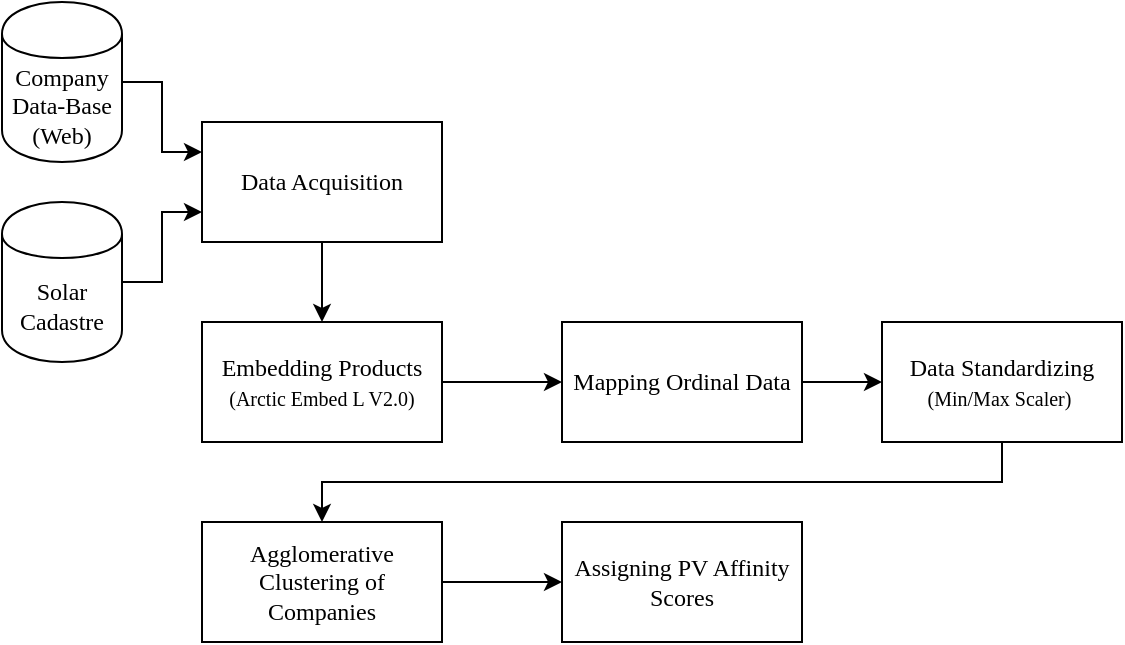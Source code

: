 <mxfile version="26.1.3">
  <diagram name="Page-1" id="2YBvvXClWsGukQMizWep">
    <mxGraphModel dx="989" dy="548" grid="1" gridSize="10" guides="1" tooltips="1" connect="1" arrows="1" fold="1" page="1" pageScale="1" pageWidth="850" pageHeight="1100" math="0" shadow="0">
      <root>
        <mxCell id="0" />
        <mxCell id="1" parent="0" />
        <mxCell id="4zu3oJTmtso76oh-K1po-4" style="edgeStyle=orthogonalEdgeStyle;rounded=0;orthogonalLoop=1;jettySize=auto;html=1;entryX=0;entryY=0.25;entryDx=0;entryDy=0;fontFamily=Lucida Console;" edge="1" parent="1" source="4zu3oJTmtso76oh-K1po-1" target="4zu3oJTmtso76oh-K1po-3">
          <mxGeometry relative="1" as="geometry" />
        </mxCell>
        <mxCell id="4zu3oJTmtso76oh-K1po-1" value="Company Data-Base (Web)" style="shape=cylinder;whiteSpace=wrap;html=1;boundedLbl=1;backgroundOutline=1;fontFamily=Lucida Console;" vertex="1" parent="1">
          <mxGeometry x="40" y="40" width="60" height="80" as="geometry" />
        </mxCell>
        <mxCell id="4zu3oJTmtso76oh-K1po-5" style="edgeStyle=orthogonalEdgeStyle;rounded=0;orthogonalLoop=1;jettySize=auto;html=1;entryX=0;entryY=0.75;entryDx=0;entryDy=0;fontFamily=Lucida Console;" edge="1" parent="1" source="4zu3oJTmtso76oh-K1po-2" target="4zu3oJTmtso76oh-K1po-3">
          <mxGeometry relative="1" as="geometry" />
        </mxCell>
        <mxCell id="4zu3oJTmtso76oh-K1po-2" value="Solar Cadastre" style="shape=cylinder;whiteSpace=wrap;html=1;boundedLbl=1;backgroundOutline=1;fontFamily=Lucida Console;" vertex="1" parent="1">
          <mxGeometry x="40" y="140" width="60" height="80" as="geometry" />
        </mxCell>
        <mxCell id="4zu3oJTmtso76oh-K1po-7" value="" style="edgeStyle=orthogonalEdgeStyle;rounded=0;orthogonalLoop=1;jettySize=auto;html=1;fontFamily=Lucida Console;" edge="1" parent="1" source="4zu3oJTmtso76oh-K1po-3" target="4zu3oJTmtso76oh-K1po-6">
          <mxGeometry relative="1" as="geometry" />
        </mxCell>
        <mxCell id="4zu3oJTmtso76oh-K1po-3" value="Data Acquisition" style="rounded=0;whiteSpace=wrap;html=1;fontFamily=Lucida Console;" vertex="1" parent="1">
          <mxGeometry x="140" y="100" width="120" height="60" as="geometry" />
        </mxCell>
        <mxCell id="4zu3oJTmtso76oh-K1po-10" value="" style="edgeStyle=orthogonalEdgeStyle;rounded=0;orthogonalLoop=1;jettySize=auto;html=1;fontFamily=Lucida Console;" edge="1" parent="1" source="4zu3oJTmtso76oh-K1po-6" target="4zu3oJTmtso76oh-K1po-9">
          <mxGeometry relative="1" as="geometry" />
        </mxCell>
        <mxCell id="4zu3oJTmtso76oh-K1po-6" value="Embedding Products&lt;div&gt;&lt;font style=&quot;font-size: 10px;&quot;&gt;(Arctic Embed L V2.0)&lt;/font&gt;&lt;/div&gt;" style="rounded=0;whiteSpace=wrap;html=1;fontFamily=Lucida Console;" vertex="1" parent="1">
          <mxGeometry x="140" y="200" width="120" height="60" as="geometry" />
        </mxCell>
        <mxCell id="4zu3oJTmtso76oh-K1po-13" value="" style="edgeStyle=orthogonalEdgeStyle;rounded=0;orthogonalLoop=1;jettySize=auto;html=1;exitX=0.5;exitY=1;exitDx=0;exitDy=0;fontFamily=Lucida Console;" edge="1" parent="1" source="4zu3oJTmtso76oh-K1po-14" target="4zu3oJTmtso76oh-K1po-12">
          <mxGeometry relative="1" as="geometry">
            <Array as="points">
              <mxPoint x="540" y="280" />
              <mxPoint x="200" y="280" />
            </Array>
          </mxGeometry>
        </mxCell>
        <mxCell id="4zu3oJTmtso76oh-K1po-15" value="" style="edgeStyle=orthogonalEdgeStyle;rounded=0;orthogonalLoop=1;jettySize=auto;html=1;fontFamily=Lucida Console;" edge="1" parent="1" source="4zu3oJTmtso76oh-K1po-9" target="4zu3oJTmtso76oh-K1po-14">
          <mxGeometry relative="1" as="geometry" />
        </mxCell>
        <mxCell id="4zu3oJTmtso76oh-K1po-9" value="Mapping Ordinal Data" style="rounded=0;whiteSpace=wrap;html=1;fontFamily=Lucida Console;" vertex="1" parent="1">
          <mxGeometry x="320" y="200" width="120" height="60" as="geometry" />
        </mxCell>
        <mxCell id="4zu3oJTmtso76oh-K1po-17" value="" style="edgeStyle=orthogonalEdgeStyle;rounded=0;orthogonalLoop=1;jettySize=auto;html=1;" edge="1" parent="1" source="4zu3oJTmtso76oh-K1po-12" target="4zu3oJTmtso76oh-K1po-16">
          <mxGeometry relative="1" as="geometry" />
        </mxCell>
        <mxCell id="4zu3oJTmtso76oh-K1po-12" value="Agglomerative Clustering of Companies" style="rounded=0;whiteSpace=wrap;html=1;fontFamily=Lucida Console;" vertex="1" parent="1">
          <mxGeometry x="140" y="300" width="120" height="60" as="geometry" />
        </mxCell>
        <mxCell id="4zu3oJTmtso76oh-K1po-14" value="Data Standardizing&lt;div&gt;&lt;font style=&quot;font-size: 10px;&quot;&gt;(Min/Max Scaler)&amp;nbsp;&lt;/font&gt;&lt;/div&gt;" style="rounded=0;whiteSpace=wrap;html=1;fontFamily=Lucida Console;" vertex="1" parent="1">
          <mxGeometry x="480" y="200" width="120" height="60" as="geometry" />
        </mxCell>
        <mxCell id="4zu3oJTmtso76oh-K1po-16" value="Assigning PV Affinity Scores" style="rounded=0;whiteSpace=wrap;html=1;fontFamily=Lucida Console;" vertex="1" parent="1">
          <mxGeometry x="320" y="300" width="120" height="60" as="geometry" />
        </mxCell>
      </root>
    </mxGraphModel>
  </diagram>
</mxfile>
